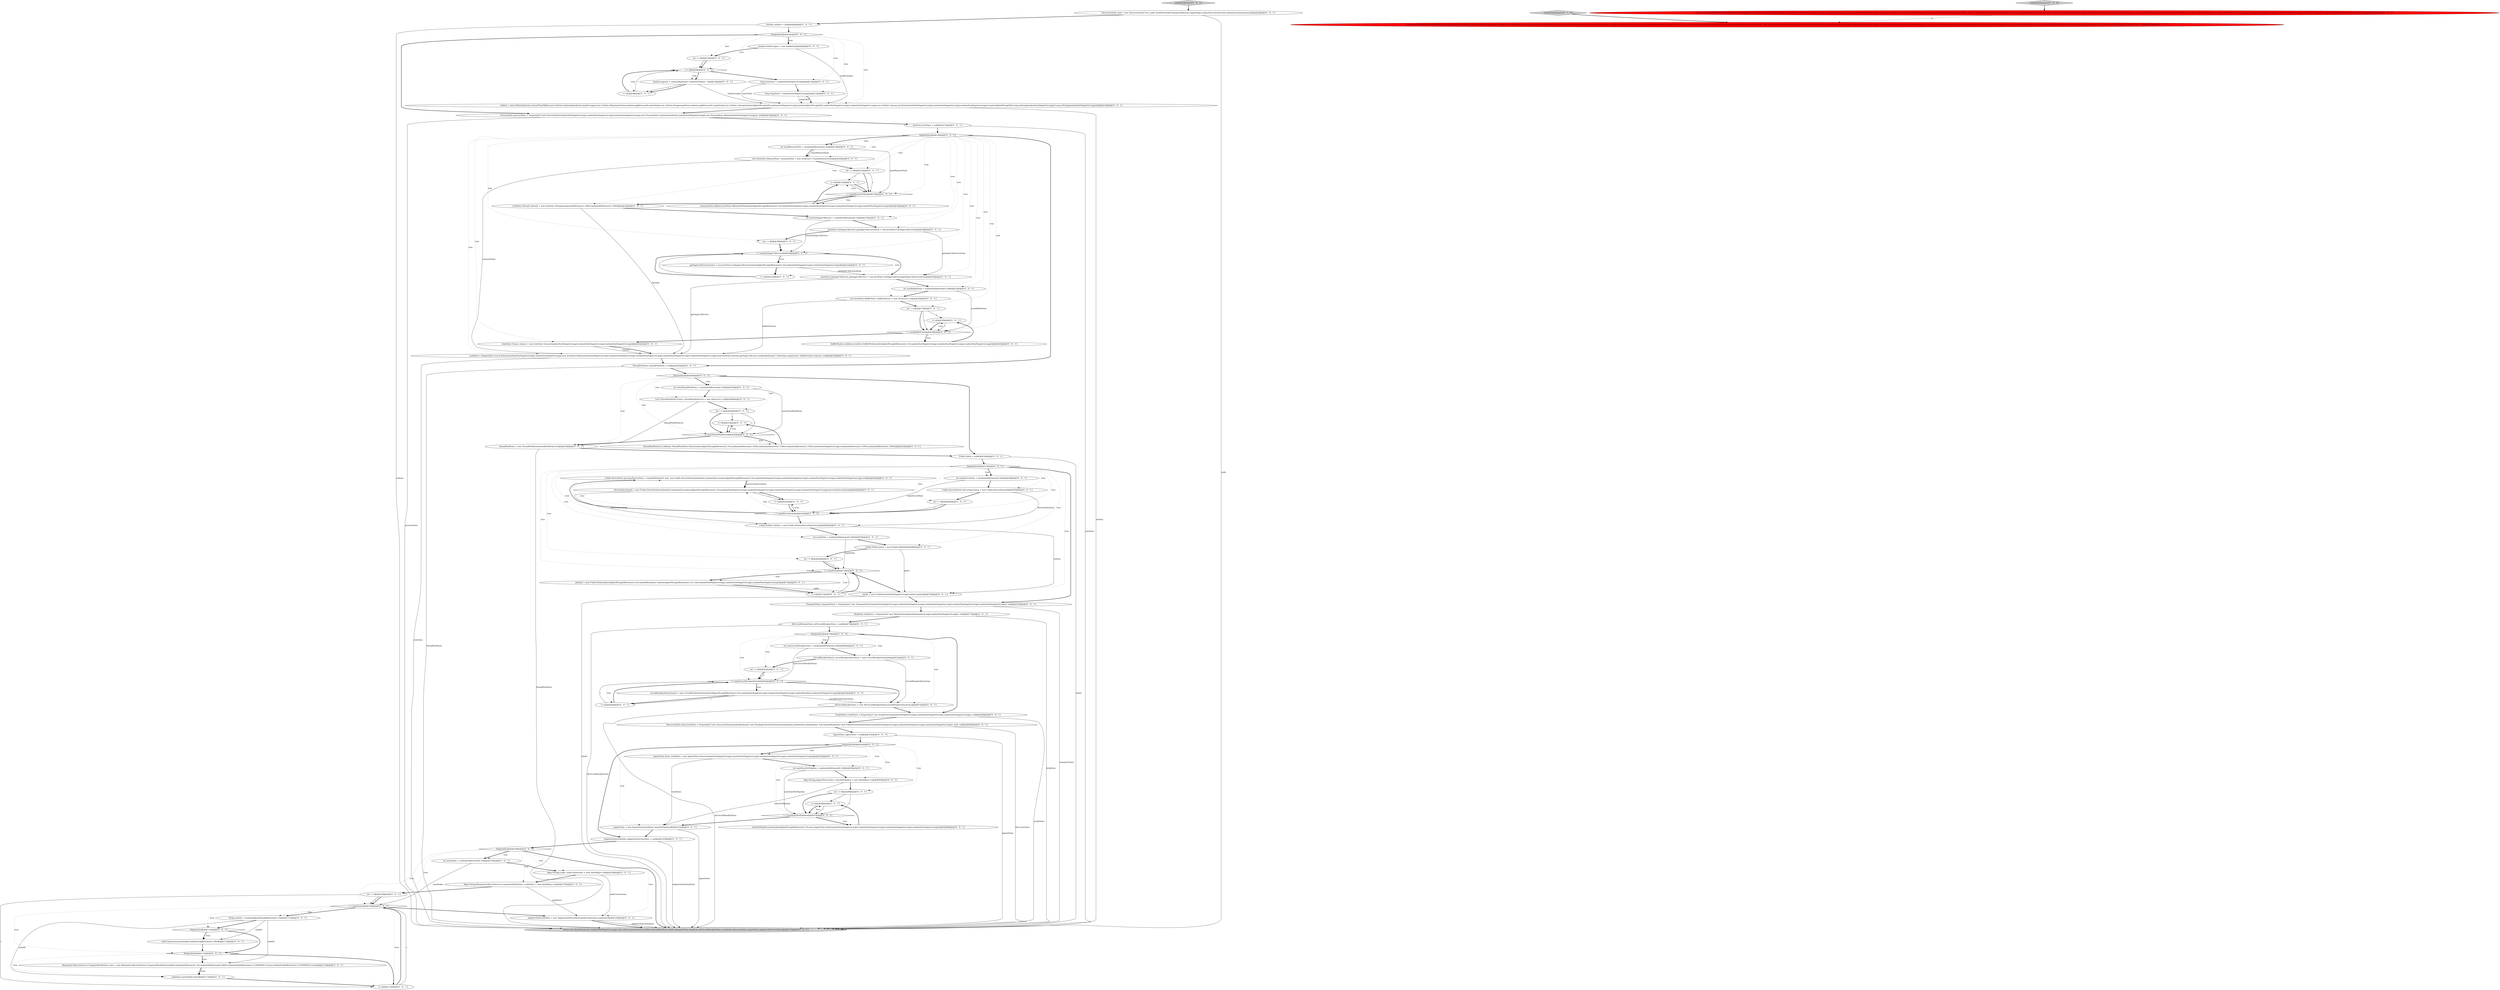 digraph {
62 [style = filled, label = "FsInfo.DeviceStats previousDeviceStats = randomBoolean()? null: new FsInfo.DeviceStats(randomInt(),randomInt(),randomAlphaOfLengthBetween(3,10),randomNonNegativeLong(),randomNonNegativeLong(),randomNonNegativeLong(),randomNonNegativeLong(),null)@@@63@@@['0', '0', '1']", fillcolor = white, shape = ellipse image = "AAA0AAABBB3BBB"];
98 [style = filled, label = "garbageCollectorsArray(i( = new JvmStats.GarbageCollector(randomAlphaOfLengthBetween(3,10),randomNonNegativeLong(),randomNonNegativeLong())@@@32@@@['0', '0', '1']", fillcolor = white, shape = ellipse image = "AAA0AAABBB3BBB"];
47 [style = filled, label = "i++@@@31@@@['0', '0', '1']", fillcolor = white, shape = ellipse image = "AAA0AAABBB3BBB"];
54 [style = filled, label = "int numThreadPoolStats = randomIntBetween(0,10)@@@47@@@['0', '0', '1']", fillcolor = white, shape = ellipse image = "AAA0AAABBB3BBB"];
34 [style = filled, label = "jvmStats = frequently()? new JvmStats(randomNonNegativeLong(),randomNonNegativeLong(),new JvmStats.Mem(randomNonNegativeLong(),randomNonNegativeLong(),randomNonNegativeLong(),randomNonNegativeLong(),randomNonNegativeLong(),memoryPools),threads,garbageCollectors,randomBoolean()? Collections.emptyList(): bufferPoolList,classes): null@@@43@@@['0', '0', '1']", fillcolor = white, shape = ellipse image = "AAA0AAABBB3BBB"];
85 [style = filled, label = "return new NodeStats(node,randomNonNegativeLong(),null,osStats,processStats,jvmStats,threadPoolStats,fsInfo,transportStats,httpStats,allCircuitBreakerStats,scriptStats,discoveryStats,ingestStats,adaptiveSelectionStats)@@@122@@@['0', '0', '1']", fillcolor = lightgray, shape = ellipse image = "AAA0AAABBB3BBB"];
6 [style = filled, label = "frequently()@@@5@@@['0', '0', '1']", fillcolor = white, shape = diamond image = "AAA0AAABBB3BBB"];
41 [style = filled, label = "String nodeId = randomAlphaOfLengthBetween(3,10)@@@111@@@['0', '0', '1']", fillcolor = white, shape = ellipse image = "AAA0AAABBB3BBB"];
37 [style = filled, label = "paths(i( = new FsInfo.Path(randomAlphaOfLengthBetween(3,10),randomBoolean()? randomAlphaOfLengthBetween(3,10): null,randomNonNegativeLong(),randomNonNegativeLong(),randomNonNegativeLong())@@@72@@@['0', '0', '1']", fillcolor = white, shape = ellipse image = "AAA0AAABBB3BBB"];
96 [style = filled, label = "ThreadPoolStats threadPoolStats = null@@@45@@@['0', '0', '1']", fillcolor = white, shape = ellipse image = "AAA0AAABBB3BBB"];
58 [style = filled, label = "long swapTotal = randomNonNegativeLong()@@@13@@@['0', '0', '1']", fillcolor = white, shape = ellipse image = "AAA0AAABBB3BBB"];
16 [style = filled, label = "ResponseCollectorService.ComputedNodeStats stats = new ResponseCollectorService.ComputedNodeStats(nodeId,randomIntBetween(1,10),randomIntBetween(0,2000),randomDoubleBetween(1.0,10000000.0,true),randomDoubleBetween(1.0,10000000.0,true))@@@116@@@['0', '0', '1']", fillcolor = white, shape = ellipse image = "AAA0AAABBB3BBB"];
75 [style = filled, label = "List<ThreadPoolStats.Stats> threadPoolStatsList = new ArrayList<>()@@@48@@@['0', '0', '1']", fillcolor = white, shape = ellipse image = "AAA0AAABBB3BBB"];
95 [style = filled, label = "nodeConnections.put(nodeId,randomLongBetween(0,100))@@@113@@@['0', '0', '1']", fillcolor = white, shape = ellipse image = "AAA0AAABBB3BBB"];
99 [style = filled, label = "List<JvmStats.MemoryPool> memoryPools = new ArrayList<>(numMemoryPools)@@@20@@@['0', '0', '1']", fillcolor = white, shape = ellipse image = "AAA0AAABBB3BBB"];
103 [style = filled, label = "AdaptiveSelectionStats adaptiveSelectionStats = null@@@103@@@['0', '0', '1']", fillcolor = white, shape = ellipse image = "AAA0AAABBB3BBB"];
24 [style = filled, label = "circuitBreakerStatsArray(i( = new CircuitBreakerStats(randomAlphaOfLengthBetween(3,10),randomNonNegativeLong(),randomNonNegativeLong(),randomDouble(),randomNonNegativeLong())@@@85@@@['0', '0', '1']", fillcolor = white, shape = ellipse image = "AAA0AAABBB3BBB"];
69 [style = filled, label = "FsInfo.Path(( paths = new FsInfo.Path((((@@@68@@@['0', '0', '1']", fillcolor = white, shape = ellipse image = "AAA0AAABBB3BBB"];
59 [style = filled, label = "i < numCircuitBreakerStats@@@83@@@['0', '0', '1']", fillcolor = white, shape = diamond image = "AAA0AAABBB3BBB"];
2 [style = filled, label = "return new ShardFollowNodeTaskStatus(randomAlphaOfLength(4),randomAlphaOfLength(4),randomInt(),randomNonNegativeLong(),randomNonNegativeLong(),randomNonNegativeLong(),randomNonNegativeLong(),randomNonNegativeLong(),randomIntBetween(0,Integer.MAX_VALUE),randomIntBetween(0,Integer.MAX_VALUE),randomIntBetween(0,Integer.MAX_VALUE),randomNonNegativeLong(),randomNonNegativeLong(),randomNonNegativeLong(),randomNonNegativeLong(),randomNonNegativeLong(),randomNonNegativeLong(),randomNonNegativeLong(),randomNonNegativeLong(),randomNonNegativeLong(),randomNonNegativeLong(),randomReadExceptions(),randomLong(),randomBoolean()? new ElasticsearchException(\"fatal error\"): null)@@@3@@@['0', '1', '0']", fillcolor = red, shape = ellipse image = "AAA1AAABBB2BBB"];
78 [style = filled, label = "i++@@@9@@@['0', '0', '1']", fillcolor = white, shape = ellipse image = "AAA0AAABBB3BBB"];
22 [style = filled, label = "int numMemoryPools = randomIntBetween(0,10)@@@19@@@['0', '0', '1']", fillcolor = white, shape = ellipse image = "AAA0AAABBB3BBB"];
17 [style = filled, label = "i++@@@62@@@['0', '0', '1']", fillcolor = white, shape = ellipse image = "AAA0AAABBB3BBB"];
5 [style = filled, label = "Map<String,ResponseCollectorService.ComputedNodeStats> nodeStats = new HashMap<>()@@@107@@@['0', '0', '1']", fillcolor = white, shape = ellipse image = "AAA0AAABBB3BBB"];
92 [style = filled, label = "i < numNodes@@@109@@@['0', '0', '1']", fillcolor = white, shape = diamond image = "AAA0AAABBB3BBB"];
20 [style = filled, label = "DiscoveryStats discoveryStats = frequently()? new DiscoveryStats(randomBoolean()? new PendingClusterStateStats(randomInt(),randomInt(),randomInt()): null,randomBoolean()? new PublishClusterStateStats(randomNonNegativeLong(),randomNonNegativeLong(),randomNonNegativeLong()): null): null@@@90@@@['0', '0', '1']", fillcolor = white, shape = ellipse image = "AAA0AAABBB3BBB"];
7 [style = filled, label = "OsStats osStats = null@@@4@@@['0', '0', '1']", fillcolor = white, shape = ellipse image = "AAA0AAABBB3BBB"];
70 [style = filled, label = "ingestStats = new IngestStats(totalStats,statsPerPipeline)@@@101@@@['0', '0', '1']", fillcolor = white, shape = ellipse image = "AAA0AAABBB3BBB"];
90 [style = filled, label = "JvmStats jvmStats = null@@@17@@@['0', '0', '1']", fillcolor = white, shape = ellipse image = "AAA0AAABBB3BBB"];
10 [style = filled, label = "statsPerPipeline.put(randomAlphaOfLengthBetween(3,10),new IngestStats.Stats(randomNonNegativeLong(),randomNonNegativeLong(),randomNonNegativeLong(),randomNonNegativeLong()))@@@99@@@['0', '0', '1']", fillcolor = white, shape = ellipse image = "AAA0AAABBB3BBB"];
1 [style = filled, label = "createTestInstance['1', '0', '0']", fillcolor = lightgray, shape = diamond image = "AAA0AAABBB1BBB"];
87 [style = filled, label = "int numBufferPools = randomIntBetween(0,10)@@@35@@@['0', '0', '1']", fillcolor = white, shape = ellipse image = "AAA0AAABBB3BBB"];
82 [style = filled, label = "JvmStats.GarbageCollectors garbageCollectors = new JvmStats.GarbageCollectors(garbageCollectorsArray)@@@34@@@['0', '0', '1']", fillcolor = white, shape = ellipse image = "AAA0AAABBB3BBB"];
72 [style = filled, label = "int numCircuitBreakerStats = randomIntBetween(0,10)@@@80@@@['0', '0', '1']", fillcolor = white, shape = ellipse image = "AAA0AAABBB3BBB"];
39 [style = filled, label = "loadAverages(i( = randomBoolean()? randomDouble(): -1@@@10@@@['0', '0', '1']", fillcolor = white, shape = ellipse image = "AAA0AAABBB3BBB"];
76 [style = filled, label = "i++@@@98@@@['0', '0', '1']", fillcolor = white, shape = ellipse image = "AAA0AAABBB3BBB"];
86 [style = filled, label = "i++@@@51@@@['0', '0', '1']", fillcolor = white, shape = ellipse image = "AAA0AAABBB3BBB"];
93 [style = filled, label = "i++@@@71@@@['0', '0', '1']", fillcolor = white, shape = ellipse image = "AAA0AAABBB3BBB"];
32 [style = filled, label = "frequently()@@@79@@@['0', '0', '1']", fillcolor = white, shape = diamond image = "AAA0AAABBB3BBB"];
73 [style = filled, label = "bufferPoolList.add(new JvmStats.BufferPool(randomAlphaOfLengthBetween(3,10),randomNonNegativeLong(),randomNonNegativeLong(),randomNonNegativeLong()))@@@40@@@['0', '0', '1']", fillcolor = white, shape = ellipse image = "AAA0AAABBB3BBB"];
60 [style = filled, label = "int numStatsPerPipeline = randomIntBetween(0,10)@@@94@@@['0', '0', '1']", fillcolor = white, shape = ellipse image = "AAA0AAABBB3BBB"];
30 [style = filled, label = "FsInfo fsInfo = null@@@56@@@['0', '0', '1']", fillcolor = white, shape = ellipse image = "AAA0AAABBB3BBB"];
100 [style = filled, label = "int i = 0@@@7@@@['0', '0', '1']", fillcolor = white, shape = ellipse image = "AAA0AAABBB3BBB"];
28 [style = filled, label = "long memTotal = randomNonNegativeLong()@@@12@@@['0', '0', '1']", fillcolor = white, shape = ellipse image = "AAA0AAABBB3BBB"];
21 [style = filled, label = "nodeStats.put(nodeId,stats)@@@117@@@['0', '0', '1']", fillcolor = white, shape = ellipse image = "AAA0AAABBB3BBB"];
42 [style = filled, label = "FsInfo.IoStats ioStats = new FsInfo.IoStats(deviceStatsArray)@@@66@@@['0', '0', '1']", fillcolor = white, shape = ellipse image = "AAA0AAABBB3BBB"];
3 [style = filled, label = "createTestInstance['0', '1', '0']", fillcolor = lightgray, shape = diamond image = "AAA0AAABBB2BBB"];
88 [style = filled, label = "List<JvmStats.BufferPool> bufferPoolList = new ArrayList<>()@@@36@@@['0', '0', '1']", fillcolor = white, shape = ellipse image = "AAA0AAABBB3BBB"];
12 [style = filled, label = "i++@@@39@@@['0', '0', '1']", fillcolor = white, shape = ellipse image = "AAA0AAABBB3BBB"];
79 [style = filled, label = "FsInfo.DeviceStats(( deviceStatsArray = new FsInfo.DeviceStats((((@@@59@@@['0', '0', '1']", fillcolor = white, shape = ellipse image = "AAA0AAABBB3BBB"];
51 [style = filled, label = "JvmStats.Threads threads = new JvmStats.Threads(randomIntBetween(1,1000),randomIntBetween(1,1000))@@@26@@@['0', '0', '1']", fillcolor = white, shape = ellipse image = "AAA0AAABBB3BBB"];
19 [style = filled, label = "i < numThreadPoolStats@@@50@@@['0', '0', '1']", fillcolor = white, shape = diamond image = "AAA0AAABBB3BBB"];
48 [style = filled, label = "i < numGarbageCollectors@@@30@@@['0', '0', '1']", fillcolor = white, shape = diamond image = "AAA0AAABBB3BBB"];
68 [style = filled, label = "frequently()@@@57@@@['0', '0', '1']", fillcolor = white, shape = diamond image = "AAA0AAABBB3BBB"];
65 [style = filled, label = "IngestStats ingestStats = null@@@91@@@['0', '0', '1']", fillcolor = white, shape = ellipse image = "AAA0AAABBB3BBB"];
36 [style = filled, label = "deviceStatsArray(i( = new FsInfo.DeviceStats(randomInt(),randomInt(),randomAlphaOfLengthBetween(3,10),randomNonNegativeLong(),randomNonNegativeLong(),randomNonNegativeLong(),randomNonNegativeLong(),previousDeviceStats)@@@64@@@['0', '0', '1']", fillcolor = white, shape = ellipse image = "AAA0AAABBB3BBB"];
33 [style = filled, label = "int i = 0@@@108@@@['0', '0', '1']", fillcolor = white, shape = ellipse image = "AAA0AAABBB3BBB"];
29 [style = filled, label = "int i = 0@@@37@@@['0', '0', '1']", fillcolor = white, shape = ellipse image = "AAA0AAABBB3BBB"];
23 [style = filled, label = "ScriptStats scriptStats = frequently()? new ScriptStats(randomNonNegativeLong(),randomNonNegativeLong(),randomNonNegativeLong()): null@@@89@@@['0', '0', '1']", fillcolor = white, shape = ellipse image = "AAA0AAABBB3BBB"];
80 [style = filled, label = "int i = 0@@@29@@@['0', '0', '1']", fillcolor = white, shape = ellipse image = "AAA0AAABBB3BBB"];
27 [style = filled, label = "threadPoolStatsList.add(new ThreadPoolStats.Stats(randomAlphaOfLengthBetween(3,10),randomIntBetween(1,1000),randomIntBetween(1,1000),randomIntBetween(1,1000),randomNonNegativeLong(),randomIntBetween(1,1000),randomIntBetween(1,1000)))@@@52@@@['0', '0', '1']", fillcolor = white, shape = ellipse image = "AAA0AAABBB3BBB"];
64 [style = filled, label = "frequently()@@@104@@@['0', '0', '1']", fillcolor = white, shape = diamond image = "AAA0AAABBB3BBB"];
55 [style = filled, label = "int i = 0@@@82@@@['0', '0', '1']", fillcolor = white, shape = ellipse image = "AAA0AAABBB3BBB"];
38 [style = filled, label = "int i = 0@@@21@@@['0', '0', '1']", fillcolor = white, shape = ellipse image = "AAA0AAABBB3BBB"];
83 [style = filled, label = "Map<String,IngestStats.Stats> statsPerPipeline = new HashMap<>()@@@95@@@['0', '0', '1']", fillcolor = white, shape = ellipse image = "AAA0AAABBB3BBB"];
25 [style = filled, label = "adaptiveSelectionStats = new AdaptiveSelectionStats(nodeConnections,nodeStats)@@@120@@@['0', '0', '1']", fillcolor = white, shape = ellipse image = "AAA0AAABBB3BBB"];
45 [style = filled, label = "i < numStatsPerPipeline@@@97@@@['0', '0', '1']", fillcolor = white, shape = diamond image = "AAA0AAABBB3BBB"];
57 [style = filled, label = "osStats = new OsStats(System.currentTimeMillis(),new OsStats.Cpu(randomShort(),loadAverages),new OsStats.Mem(memTotal,randomLongBetween(0,memTotal)),new OsStats.Swap(swapTotal,randomLongBetween(0,swapTotal)),new OsStats.Cgroup(randomAlphaOfLength(8),randomNonNegativeLong(),randomAlphaOfLength(8),randomNonNegativeLong(),randomNonNegativeLong(),new OsStats.Cgroup.CpuStat(randomNonNegativeLong(),randomNonNegativeLong(),randomNonNegativeLong()),randomAlphaOfLength(8),Long.toString(randomNonNegativeLong()),Long.toString(randomNonNegativeLong())))@@@14@@@['0', '0', '1']", fillcolor = white, shape = ellipse image = "AAA0AAABBB3BBB"];
56 [style = filled, label = "int i = 0@@@96@@@['0', '0', '1']", fillcolor = white, shape = ellipse image = "AAA0AAABBB3BBB"];
9 [style = filled, label = "i < 3@@@8@@@['0', '0', '1']", fillcolor = white, shape = diamond image = "AAA0AAABBB3BBB"];
66 [style = filled, label = "IngestStats.Stats totalStats = new IngestStats.Stats(randomNonNegativeLong(),randomNonNegativeLong(),randomNonNegativeLong(),randomNonNegativeLong())@@@93@@@['0', '0', '1']", fillcolor = white, shape = ellipse image = "AAA0AAABBB3BBB"];
50 [style = filled, label = "i < numDeviceStats@@@61@@@['0', '0', '1']", fillcolor = white, shape = diamond image = "AAA0AAABBB3BBB"];
14 [style = filled, label = "JvmStats.Classes classes = new JvmStats.Classes(randomNonNegativeLong(),randomNonNegativeLong(),randomNonNegativeLong())@@@42@@@['0', '0', '1']", fillcolor = white, shape = ellipse image = "AAA0AAABBB3BBB"];
49 [style = filled, label = "fsInfo = new FsInfo(randomNonNegativeLong(),ioStats,paths)@@@74@@@['0', '0', '1']", fillcolor = white, shape = ellipse image = "AAA0AAABBB3BBB"];
61 [style = filled, label = "frequently()@@@18@@@['0', '0', '1']", fillcolor = white, shape = diamond image = "AAA0AAABBB3BBB"];
40 [style = filled, label = "int i = 0@@@49@@@['0', '0', '1']", fillcolor = white, shape = ellipse image = "AAA0AAABBB3BBB"];
46 [style = filled, label = "memoryPools.add(new JvmStats.MemoryPool(randomAlphaOfLengthBetween(3,10),randomNonNegativeLong(),randomNonNegativeLong(),randomNonNegativeLong(),randomNonNegativeLong()))@@@24@@@['0', '0', '1']", fillcolor = white, shape = ellipse image = "AAA0AAABBB3BBB"];
53 [style = filled, label = "int i = 0@@@60@@@['0', '0', '1']", fillcolor = white, shape = ellipse image = "AAA0AAABBB3BBB"];
52 [style = filled, label = "int numDeviceStats = randomIntBetween(0,10)@@@58@@@['0', '0', '1']", fillcolor = white, shape = ellipse image = "AAA0AAABBB3BBB"];
18 [style = filled, label = "int numGarbageCollectors = randomIntBetween(0,10)@@@27@@@['0', '0', '1']", fillcolor = white, shape = ellipse image = "AAA0AAABBB3BBB"];
102 [style = filled, label = "HttpStats httpStats = frequently()? new HttpStats(randomNonNegativeLong(),randomNonNegativeLong()): null@@@77@@@['0', '0', '1']", fillcolor = white, shape = ellipse image = "AAA0AAABBB3BBB"];
77 [style = filled, label = "JvmStats.GarbageCollector(( garbageCollectorsArray = new JvmStats.GarbageCollector((((@@@28@@@['0', '0', '1']", fillcolor = white, shape = ellipse image = "AAA0AAABBB3BBB"];
11 [style = filled, label = "frequently()@@@92@@@['0', '0', '1']", fillcolor = white, shape = diamond image = "AAA0AAABBB3BBB"];
81 [style = filled, label = "createNodeStats['0', '0', '1']", fillcolor = lightgray, shape = diamond image = "AAA0AAABBB3BBB"];
71 [style = filled, label = "allCircuitBreakerStats = new AllCircuitBreakerStats(circuitBreakerStatsArray)@@@87@@@['0', '0', '1']", fillcolor = white, shape = ellipse image = "AAA0AAABBB3BBB"];
97 [style = filled, label = "TransportStats transportStats = frequently()? new TransportStats(randomNonNegativeLong(),randomNonNegativeLong(),randomNonNegativeLong(),randomNonNegativeLong(),randomNonNegativeLong()): null@@@76@@@['0', '0', '1']", fillcolor = white, shape = ellipse image = "AAA0AAABBB3BBB"];
101 [style = filled, label = "i < numPaths@@@70@@@['0', '0', '1']", fillcolor = white, shape = diamond image = "AAA0AAABBB3BBB"];
8 [style = filled, label = "ProcessStats processStats = frequently()? new ProcessStats(randomNonNegativeLong(),randomNonNegativeLong(),randomNonNegativeLong(),new ProcessStats.Cpu(randomShort(),randomNonNegativeLong()),new ProcessStats.Mem(randomNonNegativeLong())): null@@@16@@@['0', '0', '1']", fillcolor = white, shape = ellipse image = "AAA0AAABBB3BBB"];
91 [style = filled, label = "Map<String,Long> nodeConnections = new HashMap<>()@@@106@@@['0', '0', '1']", fillcolor = white, shape = ellipse image = "AAA0AAABBB3BBB"];
31 [style = filled, label = "DiscoveryNode node = new DiscoveryNode(\"test_node\",buildNewFakeTransportAddress(),emptyMap(),emptySet(),VersionUtils.randomVersion(random()))@@@3@@@['0', '0', '1']", fillcolor = white, shape = ellipse image = "AAA0AAABBB3BBB"];
43 [style = filled, label = "i++@@@110@@@['0', '0', '1']", fillcolor = white, shape = ellipse image = "AAA0AAABBB3BBB"];
4 [style = filled, label = "double loadAverages = new double((((@@@6@@@['0', '0', '1']", fillcolor = white, shape = ellipse image = "AAA0AAABBB3BBB"];
0 [style = filled, label = "return new ShardFollowNodeTaskStatus(randomAlphaOfLength(4),randomAlphaOfLength(4),randomInt(),randomNonNegativeLong(),randomNonNegativeLong(),randomNonNegativeLong(),randomNonNegativeLong(),randomNonNegativeLong(),randomIntBetween(0,Integer.MAX_VALUE),randomIntBetween(0,Integer.MAX_VALUE),randomIntBetween(0,Integer.MAX_VALUE),randomNonNegativeLong(),randomNonNegativeLong(),randomNonNegativeLong(),randomNonNegativeLong(),randomNonNegativeLong(),randomNonNegativeLong(),randomNonNegativeLong(),randomNonNegativeLong(),randomNonNegativeLong(),randomNonNegativeLong(),randomReadExceptions(),randomLong())@@@3@@@['1', '0', '0']", fillcolor = red, shape = ellipse image = "AAA1AAABBB1BBB"];
44 [style = filled, label = "i++@@@84@@@['0', '0', '1']", fillcolor = white, shape = ellipse image = "AAA0AAABBB3BBB"];
15 [style = filled, label = "CircuitBreakerStats(( circuitBreakerStatsArray = new CircuitBreakerStats((((@@@81@@@['0', '0', '1']", fillcolor = white, shape = ellipse image = "AAA0AAABBB3BBB"];
35 [style = filled, label = "frequently()@@@46@@@['0', '0', '1']", fillcolor = white, shape = diamond image = "AAA0AAABBB3BBB"];
63 [style = filled, label = "threadPoolStats = new ThreadPoolStats(threadPoolStatsList)@@@54@@@['0', '0', '1']", fillcolor = white, shape = ellipse image = "AAA0AAABBB3BBB"];
26 [style = filled, label = "i < numBufferPools@@@38@@@['0', '0', '1']", fillcolor = white, shape = diamond image = "AAA0AAABBB3BBB"];
13 [style = filled, label = "i++@@@23@@@['0', '0', '1']", fillcolor = white, shape = ellipse image = "AAA0AAABBB3BBB"];
89 [style = filled, label = "frequently()@@@115@@@['0', '0', '1']", fillcolor = white, shape = diamond image = "AAA0AAABBB3BBB"];
74 [style = filled, label = "int i = 0@@@69@@@['0', '0', '1']", fillcolor = white, shape = ellipse image = "AAA0AAABBB3BBB"];
104 [style = filled, label = "int numNodes = randomIntBetween(0,10)@@@105@@@['0', '0', '1']", fillcolor = white, shape = ellipse image = "AAA0AAABBB3BBB"];
84 [style = filled, label = "frequently()@@@112@@@['0', '0', '1']", fillcolor = white, shape = diamond image = "AAA0AAABBB3BBB"];
105 [style = filled, label = "AllCircuitBreakerStats allCircuitBreakerStats = null@@@78@@@['0', '0', '1']", fillcolor = white, shape = ellipse image = "AAA0AAABBB3BBB"];
67 [style = filled, label = "i < numMemoryPools@@@22@@@['0', '0', '1']", fillcolor = white, shape = diamond image = "AAA0AAABBB3BBB"];
94 [style = filled, label = "int numPaths = randomIntBetween(0,10)@@@67@@@['0', '0', '1']", fillcolor = white, shape = ellipse image = "AAA0AAABBB3BBB"];
20->85 [style = solid, label="discoveryStats"];
78->9 [style = bold, label=""];
60->83 [style = bold, label=""];
15->55 [style = bold, label=""];
33->92 [style = solid, label="i"];
32->23 [style = bold, label=""];
46->13 [style = bold, label=""];
36->17 [style = solid, label="i"];
35->75 [style = dotted, label="true"];
21->43 [style = bold, label=""];
32->55 [style = dotted, label="true"];
26->12 [style = dotted, label="true"];
57->8 [style = bold, label=""];
73->12 [style = bold, label=""];
93->101 [style = bold, label=""];
12->26 [style = solid, label="i"];
5->25 [style = solid, label="nodeStats"];
68->69 [style = dotted, label="true"];
32->71 [style = dotted, label="true"];
77->80 [style = bold, label=""];
61->88 [style = dotted, label="true"];
35->19 [style = dotted, label="true"];
59->71 [style = bold, label=""];
33->43 [style = solid, label="i"];
72->15 [style = bold, label=""];
41->95 [style = solid, label="nodeId"];
18->48 [style = solid, label="numGarbageCollectors"];
54->19 [style = solid, label="numThreadPoolStats"];
61->22 [style = dotted, label="true"];
40->86 [style = solid, label="i"];
84->89 [style = bold, label=""];
64->92 [style = dotted, label="true"];
52->50 [style = solid, label="numDeviceStats"];
68->94 [style = dotted, label="true"];
11->66 [style = dotted, label="true"];
10->76 [style = bold, label=""];
66->70 [style = solid, label="totalStats"];
50->62 [style = dotted, label="true"];
55->59 [style = solid, label="i"];
61->22 [style = bold, label=""];
37->49 [style = solid, label="paths"];
61->51 [style = dotted, label="true"];
63->85 [style = solid, label="threadPoolStats"];
32->72 [style = bold, label=""];
39->78 [style = solid, label="i"];
19->63 [style = bold, label=""];
61->87 [style = dotted, label="true"];
50->62 [style = bold, label=""];
41->16 [style = solid, label="nodeId"];
16->21 [style = solid, label="stats"];
74->101 [style = solid, label="i"];
29->12 [style = solid, label="i"];
66->60 [style = bold, label=""];
100->9 [style = solid, label="i"];
81->31 [style = bold, label=""];
87->26 [style = solid, label="numBufferPools"];
53->50 [style = solid, label="i"];
61->77 [style = dotted, label="true"];
36->17 [style = bold, label=""];
61->29 [style = dotted, label="true"];
30->85 [style = solid, label="fsInfo"];
83->56 [style = bold, label=""];
6->100 [style = dotted, label="true"];
48->98 [style = dotted, label="true"];
22->99 [style = solid, label="numMemoryPools"];
45->10 [style = bold, label=""];
32->15 [style = dotted, label="true"];
45->70 [style = bold, label=""];
11->70 [style = dotted, label="true"];
64->5 [style = dotted, label="true"];
56->45 [style = solid, label="i"];
92->89 [style = dotted, label="true"];
9->39 [style = bold, label=""];
14->34 [style = solid, label="classes"];
35->54 [style = bold, label=""];
47->48 [style = bold, label=""];
55->59 [style = bold, label=""];
5->33 [style = bold, label=""];
15->71 [style = solid, label="circuitBreakerStatsArray"];
67->13 [style = dotted, label="true"];
44->59 [style = solid, label="i"];
13->67 [style = solid, label="i"];
59->44 [style = dotted, label="true"];
11->60 [style = dotted, label="true"];
97->102 [style = bold, label=""];
24->44 [style = bold, label=""];
33->92 [style = bold, label=""];
26->14 [style = bold, label=""];
68->101 [style = dotted, label="true"];
102->105 [style = bold, label=""];
19->27 [style = dotted, label="true"];
1->0 [style = bold, label=""];
50->36 [style = dotted, label="true"];
98->82 [style = solid, label="garbageCollectorsArray"];
64->85 [style = bold, label=""];
61->96 [style = bold, label=""];
99->38 [style = bold, label=""];
30->68 [style = bold, label=""];
58->57 [style = solid, label="swapTotal"];
61->38 [style = dotted, label="true"];
82->34 [style = solid, label="garbageCollectors"];
38->67 [style = solid, label="i"];
34->96 [style = bold, label=""];
61->48 [style = dotted, label="true"];
29->26 [style = bold, label=""];
6->4 [style = bold, label=""];
68->50 [style = dotted, label="true"];
3->2 [style = bold, label=""];
80->48 [style = bold, label=""];
27->86 [style = bold, label=""];
92->41 [style = bold, label=""];
43->92 [style = bold, label=""];
56->76 [style = solid, label="i"];
48->47 [style = dotted, label="true"];
49->97 [style = bold, label=""];
94->101 [style = solid, label="numPaths"];
47->48 [style = solid, label="i"];
35->54 [style = dotted, label="true"];
68->42 [style = dotted, label="true"];
7->6 [style = bold, label=""];
48->82 [style = bold, label=""];
51->18 [style = bold, label=""];
4->100 [style = bold, label=""];
22->67 [style = solid, label="numMemoryPools"];
6->57 [style = dotted, label="true"];
92->41 [style = dotted, label="true"];
4->57 [style = solid, label="loadAverages"];
42->94 [style = bold, label=""];
83->70 [style = solid, label="statsPerPipeline"];
67->51 [style = bold, label=""];
64->33 [style = dotted, label="true"];
91->5 [style = bold, label=""];
31->85 [style = solid, label="node"];
68->52 [style = dotted, label="true"];
102->85 [style = solid, label="httpStats"];
76->45 [style = solid, label="i"];
105->32 [style = bold, label=""];
52->79 [style = bold, label=""];
94->69 [style = bold, label=""];
62->36 [style = bold, label=""];
96->85 [style = solid, label="threadPoolStats"];
64->104 [style = bold, label=""];
61->14 [style = dotted, label="true"];
69->74 [style = bold, label=""];
70->85 [style = solid, label="ingestStats"];
40->19 [style = solid, label="i"];
101->37 [style = dotted, label="true"];
23->20 [style = bold, label=""];
43->92 [style = solid, label="i"];
95->89 [style = bold, label=""];
68->52 [style = bold, label=""];
75->63 [style = solid, label="threadPoolStatsList"];
35->40 [style = dotted, label="true"];
64->25 [style = dotted, label="true"];
24->44 [style = solid, label="i"];
11->103 [style = bold, label=""];
75->40 [style = bold, label=""];
98->47 [style = solid, label="i"];
49->85 [style = solid, label="fsInfo"];
61->82 [style = dotted, label="true"];
89->16 [style = bold, label=""];
39->57 [style = solid, label="loadAverages"];
7->85 [style = solid, label="osStats"];
45->76 [style = dotted, label="true"];
11->66 [style = bold, label=""];
64->91 [style = dotted, label="true"];
48->98 [style = bold, label=""];
65->11 [style = bold, label=""];
58->57 [style = bold, label=""];
40->19 [style = bold, label=""];
91->25 [style = solid, label="nodeConnections"];
68->79 [style = dotted, label="true"];
78->9 [style = solid, label="i"];
68->49 [style = dotted, label="true"];
70->103 [style = bold, label=""];
59->24 [style = dotted, label="true"];
31->7 [style = bold, label=""];
61->99 [style = dotted, label="true"];
88->34 [style = solid, label="bufferPoolList"];
53->50 [style = bold, label=""];
18->77 [style = bold, label=""];
9->28 [style = bold, label=""];
68->97 [style = bold, label=""];
26->73 [style = dotted, label="true"];
68->53 [style = dotted, label="true"];
11->83 [style = dotted, label="true"];
54->75 [style = bold, label=""];
101->93 [style = dotted, label="true"];
17->50 [style = bold, label=""];
56->45 [style = bold, label=""];
37->93 [style = solid, label="i"];
38->13 [style = solid, label="i"];
89->16 [style = dotted, label="true"];
50->42 [style = bold, label=""];
57->85 [style = solid, label="osStats"];
6->9 [style = dotted, label="true"];
34->85 [style = solid, label="jvmStats"];
23->85 [style = solid, label="scriptStats"];
86->19 [style = bold, label=""];
20->65 [style = bold, label=""];
76->45 [style = bold, label=""];
19->86 [style = dotted, label="true"];
84->95 [style = dotted, label="true"];
32->72 [style = dotted, label="true"];
67->46 [style = dotted, label="true"];
89->21 [style = dotted, label="true"];
61->26 [style = dotted, label="true"];
93->101 [style = solid, label="i"];
41->21 [style = solid, label="nodeId"];
35->30 [style = bold, label=""];
38->67 [style = bold, label=""];
79->53 [style = bold, label=""];
86->19 [style = solid, label="i"];
84->95 [style = bold, label=""];
28->58 [style = bold, label=""];
22->99 [style = bold, label=""];
92->43 [style = dotted, label="true"];
79->42 [style = solid, label="deviceStatsArray"];
101->37 [style = bold, label=""];
11->56 [style = dotted, label="true"];
82->87 [style = bold, label=""];
71->23 [style = bold, label=""];
35->63 [style = dotted, label="true"];
26->73 [style = bold, label=""];
42->49 [style = solid, label="ioStats"];
8->85 [style = solid, label="processStats"];
45->10 [style = dotted, label="true"];
25->85 [style = bold, label=""];
6->58 [style = dotted, label="true"];
74->101 [style = bold, label=""];
67->46 [style = bold, label=""];
64->104 [style = dotted, label="true"];
77->82 [style = solid, label="garbageCollectorsArray"];
88->29 [style = bold, label=""];
8->90 [style = bold, label=""];
17->50 [style = solid, label="i"];
14->34 [style = bold, label=""];
11->45 [style = dotted, label="true"];
12->26 [style = bold, label=""];
92->25 [style = bold, label=""];
29->26 [style = solid, label="i"];
51->34 [style = solid, label="threads"];
62->36 [style = solid, label="previousDeviceStats"];
25->85 [style = solid, label="adaptiveSelectionStats"];
61->34 [style = dotted, label="true"];
63->30 [style = bold, label=""];
99->34 [style = solid, label="memoryPools"];
13->67 [style = bold, label=""];
105->85 [style = solid, label="allCircuitBreakerStats"];
60->45 [style = solid, label="numStatsPerPipeline"];
6->28 [style = dotted, label="true"];
50->17 [style = dotted, label="true"];
104->92 [style = solid, label="numNodes"];
37->93 [style = bold, label=""];
97->85 [style = solid, label="transportStats"];
100->9 [style = bold, label=""];
69->49 [style = solid, label="paths"];
9->78 [style = dotted, label="true"];
61->80 [style = dotted, label="true"];
39->78 [style = bold, label=""];
96->35 [style = bold, label=""];
6->4 [style = dotted, label="true"];
92->84 [style = dotted, label="true"];
104->91 [style = bold, label=""];
28->57 [style = solid, label="memTotal"];
65->85 [style = solid, label="ingestStats"];
68->74 [style = dotted, label="true"];
16->21 [style = bold, label=""];
19->27 [style = bold, label=""];
87->88 [style = bold, label=""];
90->85 [style = solid, label="jvmStats"];
6->8 [style = bold, label=""];
101->49 [style = bold, label=""];
61->67 [style = dotted, label="true"];
90->61 [style = bold, label=""];
24->71 [style = solid, label="circuitBreakerStatsArray"];
9->39 [style = dotted, label="true"];
59->24 [style = bold, label=""];
98->47 [style = bold, label=""];
72->59 [style = solid, label="numCircuitBreakerStats"];
0->2 [style = dashed, label="0"];
103->64 [style = bold, label=""];
61->18 [style = dotted, label="true"];
32->59 [style = dotted, label="true"];
89->43 [style = bold, label=""];
71->85 [style = solid, label="allCircuitBreakerStats"];
103->85 [style = solid, label="adaptiveSelectionStats"];
36->42 [style = solid, label="deviceStatsArray"];
41->84 [style = bold, label=""];
44->59 [style = bold, label=""];
80->48 [style = solid, label="i"];
}
